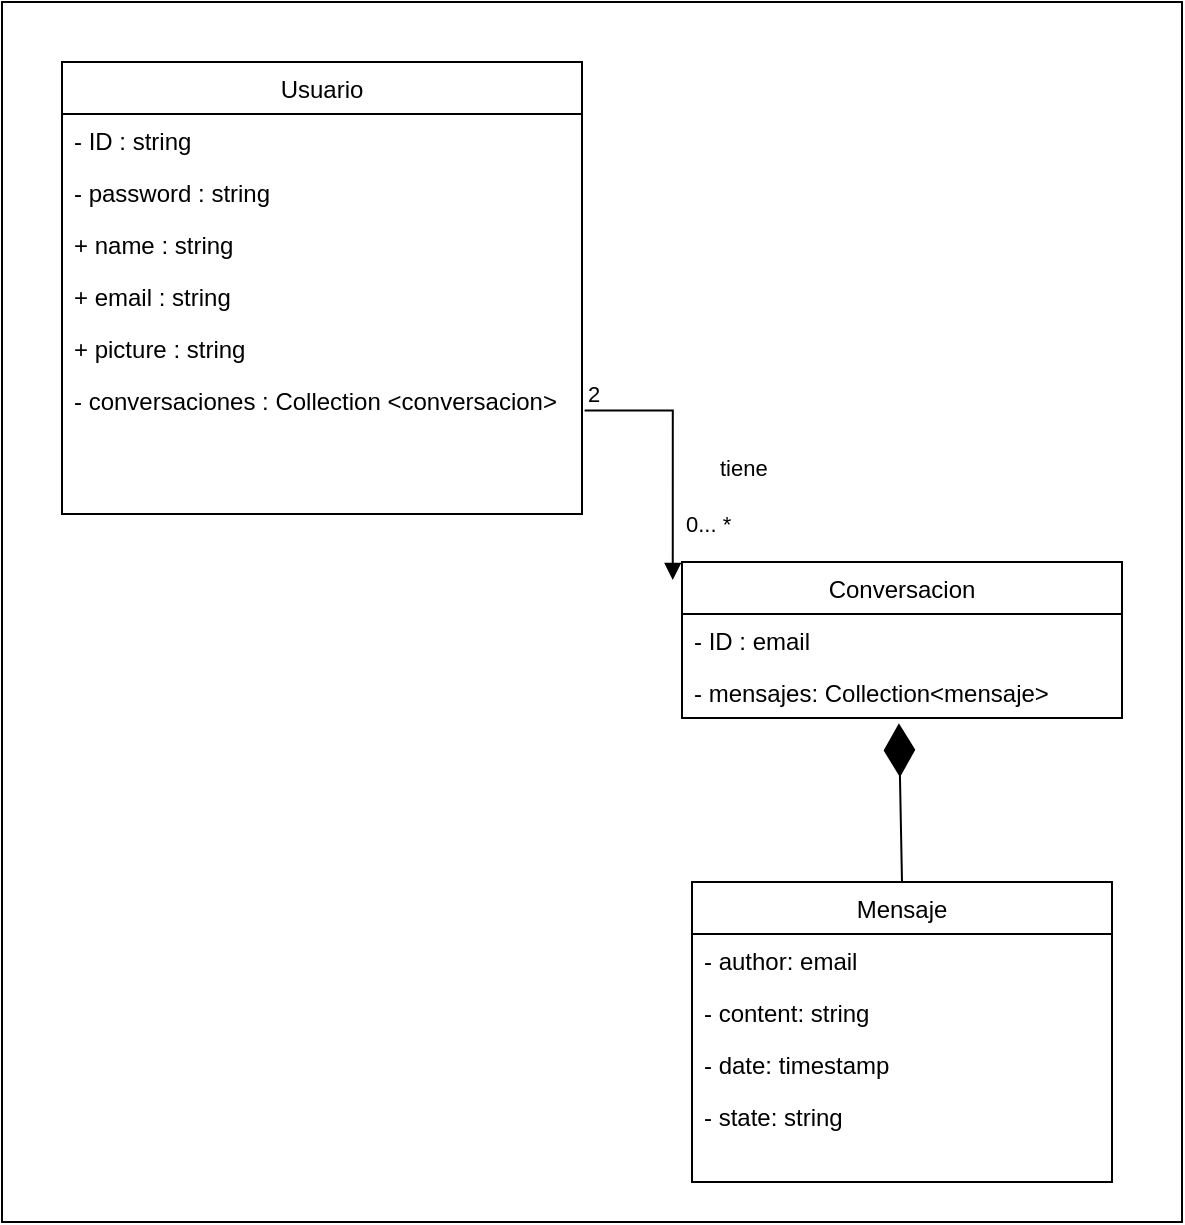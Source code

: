 <mxfile version="15.8.4" type="device"><diagram id="C5RBs43oDa-KdzZeNtuy" name="Page-1"><mxGraphModel dx="1021" dy="620" grid="1" gridSize="10" guides="1" tooltips="1" connect="1" arrows="1" fold="1" page="1" pageScale="1" pageWidth="827" pageHeight="1169" math="0" shadow="0"><root><mxCell id="WIyWlLk6GJQsqaUBKTNV-0"/><mxCell id="WIyWlLk6GJQsqaUBKTNV-1" parent="WIyWlLk6GJQsqaUBKTNV-0"/><mxCell id="BfBUEXLsjgNBioQXWy_i-20" value="" style="shape=table;startSize=0;container=1;collapsible=0;childLayout=tableLayout;fillColor=none;" vertex="1" parent="WIyWlLk6GJQsqaUBKTNV-1"><mxGeometry x="20" y="50" width="590" height="610" as="geometry"/></mxCell><mxCell id="BfBUEXLsjgNBioQXWy_i-21" value="" style="shape=partialRectangle;collapsible=0;dropTarget=0;pointerEvents=0;fillColor=none;top=0;left=0;bottom=0;right=0;points=[[0,0.5],[1,0.5]];portConstraint=eastwest;" vertex="1" parent="BfBUEXLsjgNBioQXWy_i-20"><mxGeometry width="590" height="610" as="geometry"/></mxCell><mxCell id="BfBUEXLsjgNBioQXWy_i-22" value="" style="shape=partialRectangle;html=1;whiteSpace=wrap;connectable=0;overflow=hidden;fillColor=none;top=0;left=0;bottom=0;right=0;pointerEvents=1;" vertex="1" parent="BfBUEXLsjgNBioQXWy_i-21"><mxGeometry width="590" height="610" as="geometry"><mxRectangle width="590" height="610" as="alternateBounds"/></mxGeometry></mxCell><mxCell id="BfBUEXLsjgNBioQXWy_i-0" value="Usuario" style="swimlane;fontStyle=0;childLayout=stackLayout;horizontal=1;startSize=26;fillColor=none;horizontalStack=0;resizeParent=1;resizeParentMax=0;resizeLast=0;collapsible=1;marginBottom=0;" vertex="1" parent="WIyWlLk6GJQsqaUBKTNV-1"><mxGeometry x="50" y="80" width="260" height="226" as="geometry"/></mxCell><mxCell id="BfBUEXLsjgNBioQXWy_i-1" value="- ID : string" style="text;strokeColor=none;fillColor=none;align=left;verticalAlign=top;spacingLeft=4;spacingRight=4;overflow=hidden;rotatable=0;points=[[0,0.5],[1,0.5]];portConstraint=eastwest;" vertex="1" parent="BfBUEXLsjgNBioQXWy_i-0"><mxGeometry y="26" width="260" height="26" as="geometry"/></mxCell><mxCell id="BfBUEXLsjgNBioQXWy_i-19" value="- password : string" style="text;strokeColor=none;fillColor=none;align=left;verticalAlign=top;spacingLeft=4;spacingRight=4;overflow=hidden;rotatable=0;points=[[0,0.5],[1,0.5]];portConstraint=eastwest;" vertex="1" parent="BfBUEXLsjgNBioQXWy_i-0"><mxGeometry y="52" width="260" height="26" as="geometry"/></mxCell><mxCell id="BfBUEXLsjgNBioQXWy_i-2" value="+ name : string" style="text;strokeColor=none;fillColor=none;align=left;verticalAlign=top;spacingLeft=4;spacingRight=4;overflow=hidden;rotatable=0;points=[[0,0.5],[1,0.5]];portConstraint=eastwest;" vertex="1" parent="BfBUEXLsjgNBioQXWy_i-0"><mxGeometry y="78" width="260" height="26" as="geometry"/></mxCell><mxCell id="BfBUEXLsjgNBioQXWy_i-9" value="+ email : string" style="text;strokeColor=none;fillColor=none;align=left;verticalAlign=top;spacingLeft=4;spacingRight=4;overflow=hidden;rotatable=0;points=[[0,0.5],[1,0.5]];portConstraint=eastwest;" vertex="1" parent="BfBUEXLsjgNBioQXWy_i-0"><mxGeometry y="104" width="260" height="26" as="geometry"/></mxCell><mxCell id="BfBUEXLsjgNBioQXWy_i-4" value="+ picture : string" style="text;strokeColor=none;fillColor=none;align=left;verticalAlign=top;spacingLeft=4;spacingRight=4;overflow=hidden;rotatable=0;points=[[0,0.5],[1,0.5]];portConstraint=eastwest;" vertex="1" parent="BfBUEXLsjgNBioQXWy_i-0"><mxGeometry y="130" width="260" height="26" as="geometry"/></mxCell><mxCell id="BfBUEXLsjgNBioQXWy_i-3" value="- conversaciones : Collection &lt;conversacion&gt;" style="text;strokeColor=none;fillColor=none;align=left;verticalAlign=top;spacingLeft=4;spacingRight=4;overflow=hidden;rotatable=0;points=[[0,0.5],[1,0.5]];portConstraint=eastwest;" vertex="1" parent="BfBUEXLsjgNBioQXWy_i-0"><mxGeometry y="156" width="260" height="70" as="geometry"/></mxCell><mxCell id="BfBUEXLsjgNBioQXWy_i-5" value="Conversacion" style="swimlane;fontStyle=0;childLayout=stackLayout;horizontal=1;startSize=26;fillColor=none;horizontalStack=0;resizeParent=1;resizeParentMax=0;resizeLast=0;collapsible=1;marginBottom=0;" vertex="1" parent="WIyWlLk6GJQsqaUBKTNV-1"><mxGeometry x="360" y="330" width="220" height="78" as="geometry"/></mxCell><mxCell id="BfBUEXLsjgNBioQXWy_i-6" value="- ID : email" style="text;strokeColor=none;fillColor=none;align=left;verticalAlign=top;spacingLeft=4;spacingRight=4;overflow=hidden;rotatable=0;points=[[0,0.5],[1,0.5]];portConstraint=eastwest;" vertex="1" parent="BfBUEXLsjgNBioQXWy_i-5"><mxGeometry y="26" width="220" height="26" as="geometry"/></mxCell><mxCell id="BfBUEXLsjgNBioQXWy_i-7" value="- mensajes: Collection&lt;mensaje&gt;" style="text;strokeColor=none;fillColor=none;align=left;verticalAlign=top;spacingLeft=4;spacingRight=4;overflow=hidden;rotatable=0;points=[[0,0.5],[1,0.5]];portConstraint=eastwest;" vertex="1" parent="BfBUEXLsjgNBioQXWy_i-5"><mxGeometry y="52" width="220" height="26" as="geometry"/></mxCell><mxCell id="BfBUEXLsjgNBioQXWy_i-10" value="tiene" style="endArrow=block;endFill=1;html=1;edgeStyle=orthogonalEdgeStyle;align=left;verticalAlign=top;rounded=0;exitX=1.005;exitY=0.261;exitDx=0;exitDy=0;exitPerimeter=0;entryX=-0.021;entryY=0.115;entryDx=0;entryDy=0;entryPerimeter=0;" edge="1" parent="WIyWlLk6GJQsqaUBKTNV-1" source="BfBUEXLsjgNBioQXWy_i-3" target="BfBUEXLsjgNBioQXWy_i-5"><mxGeometry x="-0.066" y="22" relative="1" as="geometry"><mxPoint x="300" y="200" as="sourcePoint"/><mxPoint x="460" y="200" as="targetPoint"/><mxPoint as="offset"/></mxGeometry></mxCell><mxCell id="BfBUEXLsjgNBioQXWy_i-11" value="2" style="edgeLabel;resizable=0;html=1;align=left;verticalAlign=bottom;" connectable="0" vertex="1" parent="BfBUEXLsjgNBioQXWy_i-10"><mxGeometry x="-1" relative="1" as="geometry"/></mxCell><mxCell id="BfBUEXLsjgNBioQXWy_i-12" value="0... *" style="edgeLabel;resizable=0;html=1;align=left;verticalAlign=bottom;" connectable="0" vertex="1" parent="WIyWlLk6GJQsqaUBKTNV-1"><mxGeometry x="360.0" y="319.996" as="geometry"/></mxCell><mxCell id="BfBUEXLsjgNBioQXWy_i-13" value="Mensaje" style="swimlane;fontStyle=0;childLayout=stackLayout;horizontal=1;startSize=26;fillColor=none;horizontalStack=0;resizeParent=1;resizeParentMax=0;resizeLast=0;collapsible=1;marginBottom=0;" vertex="1" parent="WIyWlLk6GJQsqaUBKTNV-1"><mxGeometry x="365" y="490" width="210" height="150" as="geometry"/></mxCell><mxCell id="BfBUEXLsjgNBioQXWy_i-14" value="- author: email" style="text;strokeColor=none;fillColor=none;align=left;verticalAlign=top;spacingLeft=4;spacingRight=4;overflow=hidden;rotatable=0;points=[[0,0.5],[1,0.5]];portConstraint=eastwest;" vertex="1" parent="BfBUEXLsjgNBioQXWy_i-13"><mxGeometry y="26" width="210" height="26" as="geometry"/></mxCell><mxCell id="BfBUEXLsjgNBioQXWy_i-15" value="- content: string" style="text;strokeColor=none;fillColor=none;align=left;verticalAlign=top;spacingLeft=4;spacingRight=4;overflow=hidden;rotatable=0;points=[[0,0.5],[1,0.5]];portConstraint=eastwest;" vertex="1" parent="BfBUEXLsjgNBioQXWy_i-13"><mxGeometry y="52" width="210" height="26" as="geometry"/></mxCell><mxCell id="BfBUEXLsjgNBioQXWy_i-16" value="- date: timestamp" style="text;strokeColor=none;fillColor=none;align=left;verticalAlign=top;spacingLeft=4;spacingRight=4;overflow=hidden;rotatable=0;points=[[0,0.5],[1,0.5]];portConstraint=eastwest;" vertex="1" parent="BfBUEXLsjgNBioQXWy_i-13"><mxGeometry y="78" width="210" height="26" as="geometry"/></mxCell><mxCell id="BfBUEXLsjgNBioQXWy_i-18" value="- state: string" style="text;strokeColor=none;fillColor=none;align=left;verticalAlign=top;spacingLeft=4;spacingRight=4;overflow=hidden;rotatable=0;points=[[0,0.5],[1,0.5]];portConstraint=eastwest;" vertex="1" parent="BfBUEXLsjgNBioQXWy_i-13"><mxGeometry y="104" width="210" height="46" as="geometry"/></mxCell><mxCell id="BfBUEXLsjgNBioQXWy_i-17" value="" style="endArrow=diamondThin;endFill=1;endSize=24;html=1;rounded=0;entryX=0.493;entryY=1.1;entryDx=0;entryDy=0;entryPerimeter=0;exitX=0.5;exitY=0;exitDx=0;exitDy=0;" edge="1" parent="WIyWlLk6GJQsqaUBKTNV-1" source="BfBUEXLsjgNBioQXWy_i-13" target="BfBUEXLsjgNBioQXWy_i-7"><mxGeometry width="160" relative="1" as="geometry"><mxPoint x="310" y="390" as="sourcePoint"/><mxPoint x="470" y="390" as="targetPoint"/></mxGeometry></mxCell></root></mxGraphModel></diagram></mxfile>